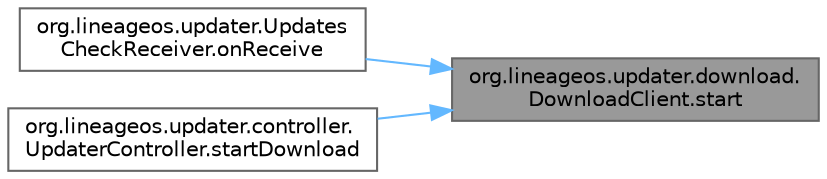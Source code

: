 digraph "org.lineageos.updater.download.DownloadClient.start"
{
 // LATEX_PDF_SIZE
  bgcolor="transparent";
  edge [fontname=Helvetica,fontsize=10,labelfontname=Helvetica,labelfontsize=10];
  node [fontname=Helvetica,fontsize=10,shape=box,height=0.2,width=0.4];
  rankdir="RL";
  Node1 [label="org.lineageos.updater.download.\lDownloadClient.start",height=0.2,width=0.4,color="gray40", fillcolor="grey60", style="filled", fontcolor="black",tooltip=" "];
  Node1 -> Node2 [dir="back",color="steelblue1",style="solid"];
  Node2 [label="org.lineageos.updater.Updates\lCheckReceiver.onReceive",height=0.2,width=0.4,color="grey40", fillcolor="white", style="filled",URL="$classorg_1_1lineageos_1_1updater_1_1_updates_check_receiver.html#ad8f90b6b49a0c878bddb97e8f99dd1b2",tooltip=" "];
  Node1 -> Node3 [dir="back",color="steelblue1",style="solid"];
  Node3 [label="org.lineageos.updater.controller.\lUpdaterController.startDownload",height=0.2,width=0.4,color="grey40", fillcolor="white", style="filled",URL="$classorg_1_1lineageos_1_1updater_1_1controller_1_1_updater_controller.html#ade8d385713d383297ec442444c1a7585",tooltip=" "];
}
